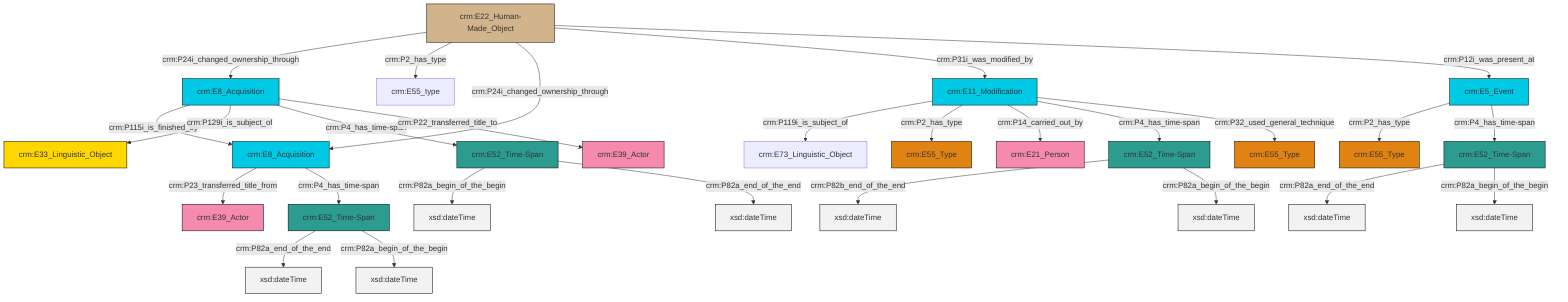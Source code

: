 graph TD
classDef Literal fill:#f2f2f2,stroke:#000000;
classDef CRM_Entity fill:#FFFFFF,stroke:#000000;
classDef Temporal_Entity fill:#00C9E6, stroke:#000000;
classDef Type fill:#E18312, stroke:#000000;
classDef Time-Span fill:#2C9C91, stroke:#000000;
classDef Appellation fill:#FFEB7F, stroke:#000000;
classDef Place fill:#008836, stroke:#000000;
classDef Persistent_Item fill:#B266B2, stroke:#000000;
classDef Conceptual_Object fill:#FFD700, stroke:#000000;
classDef Physical_Thing fill:#D2B48C, stroke:#000000;
classDef Actor fill:#f58aad, stroke:#000000;
classDef PC_Classes fill:#4ce600, stroke:#000000;
classDef Multi fill:#cccccc,stroke:#000000;

0["crm:E52_Time-Span"]:::Time-Span -->|crm:P82a_end_of_the_end| 1[xsd:dateTime]:::Literal
2["crm:E11_Modification"]:::Temporal_Entity -->|crm:P119i_is_subject_of| 3["crm:E73_Linguistic_Object"]:::Default
6["crm:E5_Event"]:::Temporal_Entity -->|crm:P2_has_type| 7["crm:E55_Type"]:::Type
2["crm:E11_Modification"]:::Temporal_Entity -->|crm:P2_has_type| 8["crm:E55_Type"]:::Type
9["crm:E52_Time-Span"]:::Time-Span -->|crm:P82a_end_of_the_end| 10[xsd:dateTime]:::Literal
4["crm:E22_Human-Made_Object"]:::Physical_Thing -->|crm:P24i_changed_ownership_through| 16["crm:E8_Acquisition"]:::Temporal_Entity
17["crm:E52_Time-Span"]:::Time-Span -->|crm:P82b_end_of_the_end| 18[xsd:dateTime]:::Literal
0["crm:E52_Time-Span"]:::Time-Span -->|crm:P82a_begin_of_the_begin| 19[xsd:dateTime]:::Literal
2["crm:E11_Modification"]:::Temporal_Entity -->|crm:P14_carried_out_by| 21["crm:E21_Person"]:::Actor
16["crm:E8_Acquisition"]:::Temporal_Entity -->|crm:P115i_is_finished_by| 22["crm:E8_Acquisition"]:::Temporal_Entity
6["crm:E5_Event"]:::Temporal_Entity -->|crm:P4_has_time-span| 0["crm:E52_Time-Span"]:::Time-Span
4["crm:E22_Human-Made_Object"]:::Physical_Thing -->|crm:P2_has_type| 14["crm:E55_type"]:::Default
16["crm:E8_Acquisition"]:::Temporal_Entity -->|crm:P129i_is_subject_of| 12["crm:E33_Linguistic_Object"]:::Conceptual_Object
4["crm:E22_Human-Made_Object"]:::Physical_Thing -->|crm:P24i_changed_ownership_through| 22["crm:E8_Acquisition"]:::Temporal_Entity
22["crm:E8_Acquisition"]:::Temporal_Entity -->|crm:P23_transferred_title_from| 30["crm:E39_Actor"]:::Actor
16["crm:E8_Acquisition"]:::Temporal_Entity -->|crm:P4_has_time-span| 26["crm:E52_Time-Span"]:::Time-Span
16["crm:E8_Acquisition"]:::Temporal_Entity -->|crm:P22_transferred_title_to| 23["crm:E39_Actor"]:::Actor
26["crm:E52_Time-Span"]:::Time-Span -->|crm:P82a_begin_of_the_begin| 32[xsd:dateTime]:::Literal
26["crm:E52_Time-Span"]:::Time-Span -->|crm:P82a_end_of_the_end| 33[xsd:dateTime]:::Literal
2["crm:E11_Modification"]:::Temporal_Entity -->|crm:P4_has_time-span| 17["crm:E52_Time-Span"]:::Time-Span
2["crm:E11_Modification"]:::Temporal_Entity -->|crm:P32_used_general_technique| 35["crm:E55_Type"]:::Type
9["crm:E52_Time-Span"]:::Time-Span -->|crm:P82a_begin_of_the_begin| 36[xsd:dateTime]:::Literal
4["crm:E22_Human-Made_Object"]:::Physical_Thing -->|crm:P31i_was_modified_by| 2["crm:E11_Modification"]:::Temporal_Entity
22["crm:E8_Acquisition"]:::Temporal_Entity -->|crm:P4_has_time-span| 9["crm:E52_Time-Span"]:::Time-Span
4["crm:E22_Human-Made_Object"]:::Physical_Thing -->|crm:P12i_was_present_at| 6["crm:E5_Event"]:::Temporal_Entity
17["crm:E52_Time-Span"]:::Time-Span -->|crm:P82a_begin_of_the_begin| 41[xsd:dateTime]:::Literal